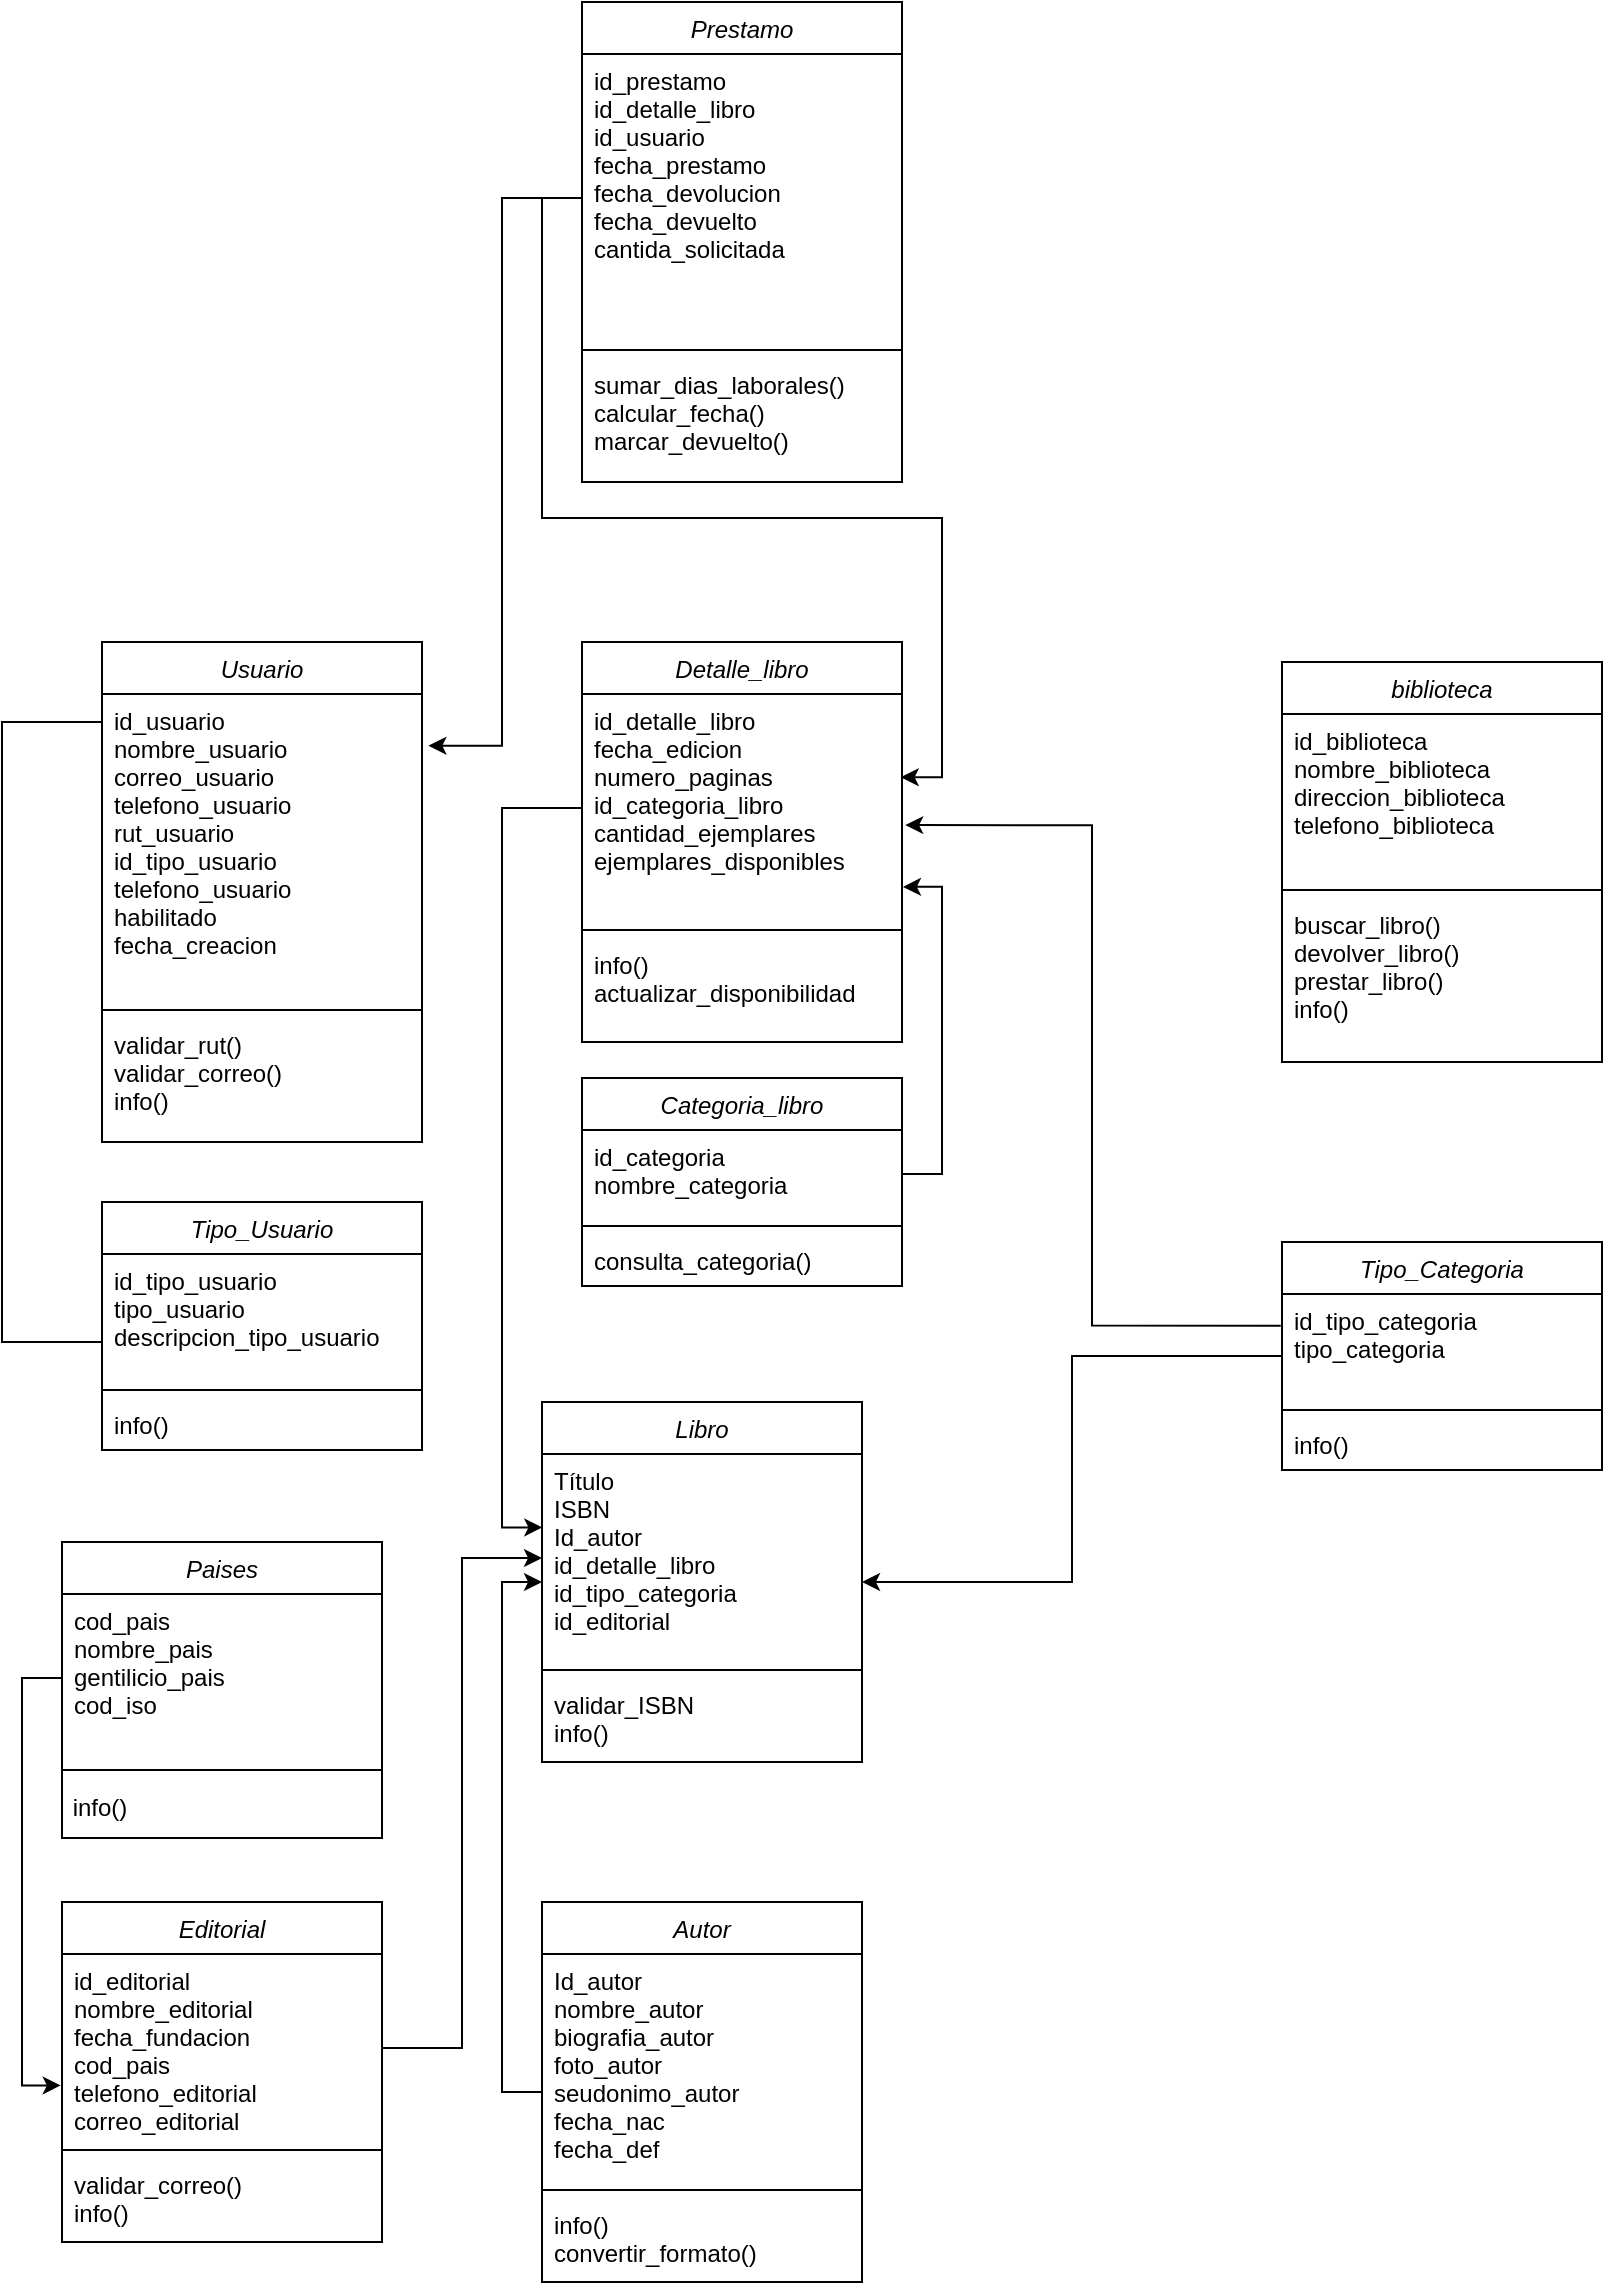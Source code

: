 <mxfile version="24.7.17">
  <diagram id="C5RBs43oDa-KdzZeNtuy" name="Page-1">
    <mxGraphModel dx="1497" dy="1826" grid="1" gridSize="10" guides="1" tooltips="1" connect="1" arrows="1" fold="1" page="1" pageScale="1" pageWidth="827" pageHeight="1169" math="0" shadow="0">
      <root>
        <mxCell id="WIyWlLk6GJQsqaUBKTNV-0" />
        <mxCell id="WIyWlLk6GJQsqaUBKTNV-1" parent="WIyWlLk6GJQsqaUBKTNV-0" />
        <mxCell id="2OrNK8mpPRDFsgGdynJt-57" style="edgeStyle=orthogonalEdgeStyle;rounded=0;orthogonalLoop=1;jettySize=auto;html=1;exitX=0;exitY=0.5;exitDx=0;exitDy=0;entryX=0;entryY=0.5;entryDx=0;entryDy=0;" edge="1" parent="WIyWlLk6GJQsqaUBKTNV-1" source="zkfFHV4jXpPFQw0GAbJ--0" target="2OrNK8mpPRDFsgGdynJt-16">
          <mxGeometry relative="1" as="geometry" />
        </mxCell>
        <mxCell id="zkfFHV4jXpPFQw0GAbJ--0" value="Autor" style="swimlane;fontStyle=2;align=center;verticalAlign=top;childLayout=stackLayout;horizontal=1;startSize=26;horizontalStack=0;resizeParent=1;resizeLast=0;collapsible=1;marginBottom=0;rounded=0;shadow=0;strokeWidth=1;" parent="WIyWlLk6GJQsqaUBKTNV-1" vertex="1">
          <mxGeometry x="270" y="670" width="160" height="190" as="geometry">
            <mxRectangle x="270" y="670" width="160" height="26" as="alternateBounds" />
          </mxGeometry>
        </mxCell>
        <mxCell id="zkfFHV4jXpPFQw0GAbJ--1" value="Id_autor&#xa;nombre_autor&#xa;biografia_autor&#xa;foto_autor&#xa;seudonimo_autor&#xa;fecha_nac&#xa;fecha_def" style="text;align=left;verticalAlign=top;spacingLeft=4;spacingRight=4;overflow=hidden;rotatable=0;points=[[0,0.5],[1,0.5]];portConstraint=eastwest;" parent="zkfFHV4jXpPFQw0GAbJ--0" vertex="1">
          <mxGeometry y="26" width="160" height="114" as="geometry" />
        </mxCell>
        <mxCell id="zkfFHV4jXpPFQw0GAbJ--4" value="" style="line;html=1;strokeWidth=1;align=left;verticalAlign=middle;spacingTop=-1;spacingLeft=3;spacingRight=3;rotatable=0;labelPosition=right;points=[];portConstraint=eastwest;" parent="zkfFHV4jXpPFQw0GAbJ--0" vertex="1">
          <mxGeometry y="140" width="160" height="8" as="geometry" />
        </mxCell>
        <mxCell id="zkfFHV4jXpPFQw0GAbJ--5" value="info()&#xa;convertir_formato()" style="text;align=left;verticalAlign=top;spacingLeft=4;spacingRight=4;overflow=hidden;rotatable=0;points=[[0,0.5],[1,0.5]];portConstraint=eastwest;" parent="zkfFHV4jXpPFQw0GAbJ--0" vertex="1">
          <mxGeometry y="148" width="160" height="42" as="geometry" />
        </mxCell>
        <mxCell id="2OrNK8mpPRDFsgGdynJt-0" value="biblioteca" style="swimlane;fontStyle=2;align=center;verticalAlign=top;childLayout=stackLayout;horizontal=1;startSize=26;horizontalStack=0;resizeParent=1;resizeLast=0;collapsible=1;marginBottom=0;rounded=0;shadow=0;strokeWidth=1;" vertex="1" parent="WIyWlLk6GJQsqaUBKTNV-1">
          <mxGeometry x="640" y="50" width="160" height="200" as="geometry">
            <mxRectangle x="620" y="500" width="160" height="26" as="alternateBounds" />
          </mxGeometry>
        </mxCell>
        <mxCell id="2OrNK8mpPRDFsgGdynJt-1" value="id_biblioteca&#xa;nombre_biblioteca&#xa;direccion_biblioteca&#xa;telefono_biblioteca" style="text;align=left;verticalAlign=top;spacingLeft=4;spacingRight=4;overflow=hidden;rotatable=0;points=[[0,0.5],[1,0.5]];portConstraint=eastwest;" vertex="1" parent="2OrNK8mpPRDFsgGdynJt-0">
          <mxGeometry y="26" width="160" height="84" as="geometry" />
        </mxCell>
        <mxCell id="2OrNK8mpPRDFsgGdynJt-2" value="" style="line;html=1;strokeWidth=1;align=left;verticalAlign=middle;spacingTop=-1;spacingLeft=3;spacingRight=3;rotatable=0;labelPosition=right;points=[];portConstraint=eastwest;" vertex="1" parent="2OrNK8mpPRDFsgGdynJt-0">
          <mxGeometry y="110" width="160" height="8" as="geometry" />
        </mxCell>
        <mxCell id="2OrNK8mpPRDFsgGdynJt-3" value="buscar_libro()&#xa;devolver_libro()&#xa;prestar_libro()&#xa;info()" style="text;align=left;verticalAlign=top;spacingLeft=4;spacingRight=4;overflow=hidden;rotatable=0;points=[[0,0.5],[1,0.5]];portConstraint=eastwest;" vertex="1" parent="2OrNK8mpPRDFsgGdynJt-0">
          <mxGeometry y="118" width="160" height="82" as="geometry" />
        </mxCell>
        <mxCell id="2OrNK8mpPRDFsgGdynJt-4" value="Categoria_libro" style="swimlane;fontStyle=2;align=center;verticalAlign=top;childLayout=stackLayout;horizontal=1;startSize=26;horizontalStack=0;resizeParent=1;resizeLast=0;collapsible=1;marginBottom=0;rounded=0;shadow=0;strokeWidth=1;" vertex="1" parent="WIyWlLk6GJQsqaUBKTNV-1">
          <mxGeometry x="290" y="258" width="160" height="104" as="geometry">
            <mxRectangle x="360" y="750" width="160" height="26" as="alternateBounds" />
          </mxGeometry>
        </mxCell>
        <mxCell id="2OrNK8mpPRDFsgGdynJt-5" value="id_categoria&#xa;nombre_categoria" style="text;align=left;verticalAlign=top;spacingLeft=4;spacingRight=4;overflow=hidden;rotatable=0;points=[[0,0.5],[1,0.5]];portConstraint=eastwest;" vertex="1" parent="2OrNK8mpPRDFsgGdynJt-4">
          <mxGeometry y="26" width="160" height="44" as="geometry" />
        </mxCell>
        <mxCell id="2OrNK8mpPRDFsgGdynJt-6" value="" style="line;html=1;strokeWidth=1;align=left;verticalAlign=middle;spacingTop=-1;spacingLeft=3;spacingRight=3;rotatable=0;labelPosition=right;points=[];portConstraint=eastwest;" vertex="1" parent="2OrNK8mpPRDFsgGdynJt-4">
          <mxGeometry y="70" width="160" height="8" as="geometry" />
        </mxCell>
        <mxCell id="2OrNK8mpPRDFsgGdynJt-7" value="consulta_categoria()" style="text;align=left;verticalAlign=top;spacingLeft=4;spacingRight=4;overflow=hidden;rotatable=0;points=[[0,0.5],[1,0.5]];portConstraint=eastwest;" vertex="1" parent="2OrNK8mpPRDFsgGdynJt-4">
          <mxGeometry y="78" width="160" height="26" as="geometry" />
        </mxCell>
        <mxCell id="2OrNK8mpPRDFsgGdynJt-8" value="Detalle_libro" style="swimlane;fontStyle=2;align=center;verticalAlign=top;childLayout=stackLayout;horizontal=1;startSize=26;horizontalStack=0;resizeParent=1;resizeLast=0;collapsible=1;marginBottom=0;rounded=0;shadow=0;strokeWidth=1;" vertex="1" parent="WIyWlLk6GJQsqaUBKTNV-1">
          <mxGeometry x="290" y="40" width="160" height="200" as="geometry">
            <mxRectangle x="300" y="18" width="160" height="26" as="alternateBounds" />
          </mxGeometry>
        </mxCell>
        <mxCell id="2OrNK8mpPRDFsgGdynJt-9" value="id_detalle_libro&#xa;fecha_edicion&#xa;numero_paginas&#xa;id_categoria_libro&#xa;cantidad_ejemplares&#xa;ejemplares_disponibles" style="text;align=left;verticalAlign=top;spacingLeft=4;spacingRight=4;overflow=hidden;rotatable=0;points=[[0,0.5],[1,0.5]];portConstraint=eastwest;" vertex="1" parent="2OrNK8mpPRDFsgGdynJt-8">
          <mxGeometry y="26" width="160" height="114" as="geometry" />
        </mxCell>
        <mxCell id="2OrNK8mpPRDFsgGdynJt-10" value="" style="line;html=1;strokeWidth=1;align=left;verticalAlign=middle;spacingTop=-1;spacingLeft=3;spacingRight=3;rotatable=0;labelPosition=right;points=[];portConstraint=eastwest;" vertex="1" parent="2OrNK8mpPRDFsgGdynJt-8">
          <mxGeometry y="140" width="160" height="8" as="geometry" />
        </mxCell>
        <mxCell id="2OrNK8mpPRDFsgGdynJt-11" value="info()&#xa;actualizar_disponibilidad" style="text;align=left;verticalAlign=top;spacingLeft=4;spacingRight=4;overflow=hidden;rotatable=0;points=[[0,0.5],[1,0.5]];portConstraint=eastwest;" vertex="1" parent="2OrNK8mpPRDFsgGdynJt-8">
          <mxGeometry y="148" width="160" height="42" as="geometry" />
        </mxCell>
        <mxCell id="2OrNK8mpPRDFsgGdynJt-12" value="Editorial" style="swimlane;fontStyle=2;align=center;verticalAlign=top;childLayout=stackLayout;horizontal=1;startSize=26;horizontalStack=0;resizeParent=1;resizeLast=0;collapsible=1;marginBottom=0;rounded=0;shadow=0;strokeWidth=1;" vertex="1" parent="WIyWlLk6GJQsqaUBKTNV-1">
          <mxGeometry x="30" y="670" width="160" height="170" as="geometry">
            <mxRectangle x="40" y="696" width="160" height="26" as="alternateBounds" />
          </mxGeometry>
        </mxCell>
        <mxCell id="2OrNK8mpPRDFsgGdynJt-13" value="id_editorial&#xa;nombre_editorial&#xa;fecha_fundacion&#xa;cod_pais&#xa;telefono_editorial&#xa;correo_editorial" style="text;align=left;verticalAlign=top;spacingLeft=4;spacingRight=4;overflow=hidden;rotatable=0;points=[[0,0.5],[1,0.5]];portConstraint=eastwest;" vertex="1" parent="2OrNK8mpPRDFsgGdynJt-12">
          <mxGeometry y="26" width="160" height="94" as="geometry" />
        </mxCell>
        <mxCell id="2OrNK8mpPRDFsgGdynJt-14" value="" style="line;html=1;strokeWidth=1;align=left;verticalAlign=middle;spacingTop=-1;spacingLeft=3;spacingRight=3;rotatable=0;labelPosition=right;points=[];portConstraint=eastwest;" vertex="1" parent="2OrNK8mpPRDFsgGdynJt-12">
          <mxGeometry y="120" width="160" height="8" as="geometry" />
        </mxCell>
        <mxCell id="2OrNK8mpPRDFsgGdynJt-15" value="validar_correo()&#xa;info()" style="text;align=left;verticalAlign=top;spacingLeft=4;spacingRight=4;overflow=hidden;rotatable=0;points=[[0,0.5],[1,0.5]];portConstraint=eastwest;" vertex="1" parent="2OrNK8mpPRDFsgGdynJt-12">
          <mxGeometry y="128" width="160" height="42" as="geometry" />
        </mxCell>
        <mxCell id="2OrNK8mpPRDFsgGdynJt-16" value="Libro" style="swimlane;fontStyle=2;align=center;verticalAlign=top;childLayout=stackLayout;horizontal=1;startSize=26;horizontalStack=0;resizeParent=1;resizeLast=0;collapsible=1;marginBottom=0;rounded=0;shadow=0;strokeWidth=1;" vertex="1" parent="WIyWlLk6GJQsqaUBKTNV-1">
          <mxGeometry x="270" y="420" width="160" height="180" as="geometry">
            <mxRectangle x="300" y="232" width="160" height="26" as="alternateBounds" />
          </mxGeometry>
        </mxCell>
        <mxCell id="2OrNK8mpPRDFsgGdynJt-17" value="Título&#xa;ISBN&#xa;Id_autor&#xa;id_detalle_libro&#xa;id_tipo_categoria&#xa;id_editorial" style="text;align=left;verticalAlign=top;spacingLeft=4;spacingRight=4;overflow=hidden;rotatable=0;points=[[0,0.5],[1,0.5]];portConstraint=eastwest;" vertex="1" parent="2OrNK8mpPRDFsgGdynJt-16">
          <mxGeometry y="26" width="160" height="104" as="geometry" />
        </mxCell>
        <mxCell id="2OrNK8mpPRDFsgGdynJt-18" value="" style="line;html=1;strokeWidth=1;align=left;verticalAlign=middle;spacingTop=-1;spacingLeft=3;spacingRight=3;rotatable=0;labelPosition=right;points=[];portConstraint=eastwest;" vertex="1" parent="2OrNK8mpPRDFsgGdynJt-16">
          <mxGeometry y="130" width="160" height="8" as="geometry" />
        </mxCell>
        <mxCell id="2OrNK8mpPRDFsgGdynJt-19" value="validar_ISBN&#xa;info()" style="text;align=left;verticalAlign=top;spacingLeft=4;spacingRight=4;overflow=hidden;rotatable=0;points=[[0,0.5],[1,0.5]];portConstraint=eastwest;" vertex="1" parent="2OrNK8mpPRDFsgGdynJt-16">
          <mxGeometry y="138" width="160" height="42" as="geometry" />
        </mxCell>
        <mxCell id="2OrNK8mpPRDFsgGdynJt-20" value="Paises" style="swimlane;fontStyle=2;align=center;verticalAlign=top;childLayout=stackLayout;horizontal=1;startSize=26;horizontalStack=0;resizeParent=1;resizeLast=0;collapsible=1;marginBottom=0;rounded=0;shadow=0;strokeWidth=1;" vertex="1" parent="WIyWlLk6GJQsqaUBKTNV-1">
          <mxGeometry x="30" y="490" width="160" height="148" as="geometry">
            <mxRectangle x="30" y="490" width="160" height="26" as="alternateBounds" />
          </mxGeometry>
        </mxCell>
        <mxCell id="2OrNK8mpPRDFsgGdynJt-21" value="cod_pais&#xa;nombre_pais&#xa;gentilicio_pais&#xa;cod_iso&#xa;" style="text;align=left;verticalAlign=top;spacingLeft=4;spacingRight=4;overflow=hidden;rotatable=0;points=[[0,0.5],[1,0.5]];portConstraint=eastwest;" vertex="1" parent="2OrNK8mpPRDFsgGdynJt-20">
          <mxGeometry y="26" width="160" height="84" as="geometry" />
        </mxCell>
        <mxCell id="2OrNK8mpPRDFsgGdynJt-22" value="" style="line;html=1;strokeWidth=1;align=left;verticalAlign=middle;spacingTop=-1;spacingLeft=3;spacingRight=3;rotatable=0;labelPosition=right;points=[];portConstraint=eastwest;" vertex="1" parent="2OrNK8mpPRDFsgGdynJt-20">
          <mxGeometry y="110" width="160" height="8" as="geometry" />
        </mxCell>
        <mxCell id="2OrNK8mpPRDFsgGdynJt-41" value="&amp;nbsp;info()" style="text;html=1;align=left;verticalAlign=middle;resizable=0;points=[];autosize=1;strokeColor=none;fillColor=none;" vertex="1" parent="2OrNK8mpPRDFsgGdynJt-20">
          <mxGeometry y="118" width="160" height="30" as="geometry" />
        </mxCell>
        <mxCell id="2OrNK8mpPRDFsgGdynJt-24" value="Prestamo" style="swimlane;fontStyle=2;align=center;verticalAlign=top;childLayout=stackLayout;horizontal=1;startSize=26;horizontalStack=0;resizeParent=1;resizeLast=0;collapsible=1;marginBottom=0;rounded=0;shadow=0;strokeWidth=1;" vertex="1" parent="WIyWlLk6GJQsqaUBKTNV-1">
          <mxGeometry x="290" y="-280" width="160" height="240" as="geometry">
            <mxRectangle x="880" y="146" width="160" height="26" as="alternateBounds" />
          </mxGeometry>
        </mxCell>
        <mxCell id="2OrNK8mpPRDFsgGdynJt-25" value="id_prestamo&#xa;id_detalle_libro&#xa;id_usuario&#xa;fecha_prestamo&#xa;fecha_devolucion&#xa;fecha_devuelto&#xa;cantida_solicitada" style="text;align=left;verticalAlign=top;spacingLeft=4;spacingRight=4;overflow=hidden;rotatable=0;points=[[0,0.5],[1,0.5]];portConstraint=eastwest;" vertex="1" parent="2OrNK8mpPRDFsgGdynJt-24">
          <mxGeometry y="26" width="160" height="144" as="geometry" />
        </mxCell>
        <mxCell id="2OrNK8mpPRDFsgGdynJt-26" value="" style="line;html=1;strokeWidth=1;align=left;verticalAlign=middle;spacingTop=-1;spacingLeft=3;spacingRight=3;rotatable=0;labelPosition=right;points=[];portConstraint=eastwest;" vertex="1" parent="2OrNK8mpPRDFsgGdynJt-24">
          <mxGeometry y="170" width="160" height="8" as="geometry" />
        </mxCell>
        <mxCell id="2OrNK8mpPRDFsgGdynJt-27" value="sumar_dias_laborales()&#xa;calcular_fecha()&#xa;marcar_devuelto()" style="text;align=left;verticalAlign=top;spacingLeft=4;spacingRight=4;overflow=hidden;rotatable=0;points=[[0,0.5],[1,0.5]];portConstraint=eastwest;" vertex="1" parent="2OrNK8mpPRDFsgGdynJt-24">
          <mxGeometry y="178" width="160" height="62" as="geometry" />
        </mxCell>
        <mxCell id="2OrNK8mpPRDFsgGdynJt-58" style="edgeStyle=orthogonalEdgeStyle;rounded=0;orthogonalLoop=1;jettySize=auto;html=1;exitX=0;exitY=0.5;exitDx=0;exitDy=0;entryX=1;entryY=0.5;entryDx=0;entryDy=0;" edge="1" parent="WIyWlLk6GJQsqaUBKTNV-1" source="2OrNK8mpPRDFsgGdynJt-28" target="2OrNK8mpPRDFsgGdynJt-16">
          <mxGeometry relative="1" as="geometry" />
        </mxCell>
        <mxCell id="2OrNK8mpPRDFsgGdynJt-28" value="Tipo_Categoria" style="swimlane;fontStyle=2;align=center;verticalAlign=top;childLayout=stackLayout;horizontal=1;startSize=26;horizontalStack=0;resizeParent=1;resizeLast=0;collapsible=1;marginBottom=0;rounded=0;shadow=0;strokeWidth=1;" vertex="1" parent="WIyWlLk6GJQsqaUBKTNV-1">
          <mxGeometry x="640" y="340" width="160" height="114" as="geometry">
            <mxRectangle x="710" y="340" width="160" height="26" as="alternateBounds" />
          </mxGeometry>
        </mxCell>
        <mxCell id="2OrNK8mpPRDFsgGdynJt-29" value="id_tipo_categoria&#xa;tipo_categoria" style="text;align=left;verticalAlign=top;spacingLeft=4;spacingRight=4;overflow=hidden;rotatable=0;points=[[0,0.5],[1,0.5]];portConstraint=eastwest;" vertex="1" parent="2OrNK8mpPRDFsgGdynJt-28">
          <mxGeometry y="26" width="160" height="54" as="geometry" />
        </mxCell>
        <mxCell id="2OrNK8mpPRDFsgGdynJt-30" value="" style="line;html=1;strokeWidth=1;align=left;verticalAlign=middle;spacingTop=-1;spacingLeft=3;spacingRight=3;rotatable=0;labelPosition=right;points=[];portConstraint=eastwest;" vertex="1" parent="2OrNK8mpPRDFsgGdynJt-28">
          <mxGeometry y="80" width="160" height="8" as="geometry" />
        </mxCell>
        <mxCell id="2OrNK8mpPRDFsgGdynJt-31" value="info()" style="text;align=left;verticalAlign=top;spacingLeft=4;spacingRight=4;overflow=hidden;rotatable=0;points=[[0,0.5],[1,0.5]];portConstraint=eastwest;" vertex="1" parent="2OrNK8mpPRDFsgGdynJt-28">
          <mxGeometry y="88" width="160" height="26" as="geometry" />
        </mxCell>
        <mxCell id="2OrNK8mpPRDFsgGdynJt-32" value="Tipo_Usuario" style="swimlane;fontStyle=2;align=center;verticalAlign=top;childLayout=stackLayout;horizontal=1;startSize=26;horizontalStack=0;resizeParent=1;resizeLast=0;collapsible=1;marginBottom=0;rounded=0;shadow=0;strokeWidth=1;" vertex="1" parent="WIyWlLk6GJQsqaUBKTNV-1">
          <mxGeometry x="50" y="320" width="160" height="124" as="geometry">
            <mxRectangle x="50" y="320" width="160" height="26" as="alternateBounds" />
          </mxGeometry>
        </mxCell>
        <mxCell id="2OrNK8mpPRDFsgGdynJt-33" value="id_tipo_usuario&#xa;tipo_usuario&#xa;descripcion_tipo_usuario" style="text;align=left;verticalAlign=top;spacingLeft=4;spacingRight=4;overflow=hidden;rotatable=0;points=[[0,0.5],[1,0.5]];portConstraint=eastwest;" vertex="1" parent="2OrNK8mpPRDFsgGdynJt-32">
          <mxGeometry y="26" width="160" height="64" as="geometry" />
        </mxCell>
        <mxCell id="2OrNK8mpPRDFsgGdynJt-34" value="" style="line;html=1;strokeWidth=1;align=left;verticalAlign=middle;spacingTop=-1;spacingLeft=3;spacingRight=3;rotatable=0;labelPosition=right;points=[];portConstraint=eastwest;" vertex="1" parent="2OrNK8mpPRDFsgGdynJt-32">
          <mxGeometry y="90" width="160" height="8" as="geometry" />
        </mxCell>
        <mxCell id="2OrNK8mpPRDFsgGdynJt-35" value="info()" style="text;align=left;verticalAlign=top;spacingLeft=4;spacingRight=4;overflow=hidden;rotatable=0;points=[[0,0.5],[1,0.5]];portConstraint=eastwest;" vertex="1" parent="2OrNK8mpPRDFsgGdynJt-32">
          <mxGeometry y="98" width="160" height="26" as="geometry" />
        </mxCell>
        <mxCell id="2OrNK8mpPRDFsgGdynJt-36" value="Usuario" style="swimlane;fontStyle=2;align=center;verticalAlign=top;childLayout=stackLayout;horizontal=1;startSize=26;horizontalStack=0;resizeParent=1;resizeLast=0;collapsible=1;marginBottom=0;rounded=0;shadow=0;strokeWidth=1;" vertex="1" parent="WIyWlLk6GJQsqaUBKTNV-1">
          <mxGeometry x="50" y="40" width="160" height="250" as="geometry">
            <mxRectangle x="90" y="10" width="160" height="26" as="alternateBounds" />
          </mxGeometry>
        </mxCell>
        <mxCell id="2OrNK8mpPRDFsgGdynJt-37" value="id_usuario&#xa;nombre_usuario&#xa;correo_usuario&#xa;telefono_usuario&#xa;rut_usuario&#xa;id_tipo_usuario&#xa;telefono_usuario&#xa;habilitado&#xa;fecha_creacion&#xa;" style="text;align=left;verticalAlign=top;spacingLeft=4;spacingRight=4;overflow=hidden;rotatable=0;points=[[0,0.5],[1,0.5]];portConstraint=eastwest;" vertex="1" parent="2OrNK8mpPRDFsgGdynJt-36">
          <mxGeometry y="26" width="160" height="154" as="geometry" />
        </mxCell>
        <mxCell id="2OrNK8mpPRDFsgGdynJt-38" value="" style="line;html=1;strokeWidth=1;align=left;verticalAlign=middle;spacingTop=-1;spacingLeft=3;spacingRight=3;rotatable=0;labelPosition=right;points=[];portConstraint=eastwest;" vertex="1" parent="2OrNK8mpPRDFsgGdynJt-36">
          <mxGeometry y="180" width="160" height="8" as="geometry" />
        </mxCell>
        <mxCell id="2OrNK8mpPRDFsgGdynJt-39" value="validar_rut()&#xa;validar_correo()&#xa;info()" style="text;align=left;verticalAlign=top;spacingLeft=4;spacingRight=4;overflow=hidden;rotatable=0;points=[[0,0.5],[1,0.5]];portConstraint=eastwest;" vertex="1" parent="2OrNK8mpPRDFsgGdynJt-36">
          <mxGeometry y="188" width="160" height="62" as="geometry" />
        </mxCell>
        <mxCell id="2OrNK8mpPRDFsgGdynJt-47" value="" style="endArrow=none;html=1;rounded=0;" edge="1" parent="WIyWlLk6GJQsqaUBKTNV-1">
          <mxGeometry width="50" height="50" relative="1" as="geometry">
            <mxPoint x="50" y="390" as="sourcePoint" />
            <mxPoint x="50" y="80" as="targetPoint" />
            <Array as="points">
              <mxPoint y="390" />
              <mxPoint y="240" />
              <mxPoint y="80" />
            </Array>
          </mxGeometry>
        </mxCell>
        <mxCell id="2OrNK8mpPRDFsgGdynJt-54" style="edgeStyle=orthogonalEdgeStyle;rounded=0;orthogonalLoop=1;jettySize=auto;html=1;exitX=0;exitY=0.5;exitDx=0;exitDy=0;entryX=0.996;entryY=0.365;entryDx=0;entryDy=0;entryPerimeter=0;" edge="1" parent="WIyWlLk6GJQsqaUBKTNV-1" source="2OrNK8mpPRDFsgGdynJt-25" target="2OrNK8mpPRDFsgGdynJt-9">
          <mxGeometry relative="1" as="geometry" />
        </mxCell>
        <mxCell id="2OrNK8mpPRDFsgGdynJt-55" style="edgeStyle=orthogonalEdgeStyle;rounded=0;orthogonalLoop=1;jettySize=auto;html=1;exitX=-0.004;exitY=0.293;exitDx=0;exitDy=0;exitPerimeter=0;entryX=1.01;entryY=0.575;entryDx=0;entryDy=0;entryPerimeter=0;" edge="1" parent="WIyWlLk6GJQsqaUBKTNV-1" source="2OrNK8mpPRDFsgGdynJt-29" target="2OrNK8mpPRDFsgGdynJt-9">
          <mxGeometry relative="1" as="geometry">
            <mxPoint x="510" y="170" as="targetPoint" />
          </mxGeometry>
        </mxCell>
        <mxCell id="2OrNK8mpPRDFsgGdynJt-56" style="edgeStyle=orthogonalEdgeStyle;rounded=0;orthogonalLoop=1;jettySize=auto;html=1;entryX=-0.004;entryY=0.699;entryDx=0;entryDy=0;entryPerimeter=0;" edge="1" parent="WIyWlLk6GJQsqaUBKTNV-1" source="2OrNK8mpPRDFsgGdynJt-21" target="2OrNK8mpPRDFsgGdynJt-13">
          <mxGeometry relative="1" as="geometry" />
        </mxCell>
        <mxCell id="2OrNK8mpPRDFsgGdynJt-59" style="edgeStyle=orthogonalEdgeStyle;rounded=0;orthogonalLoop=1;jettySize=auto;html=1;exitX=0;exitY=0.5;exitDx=0;exitDy=0;entryX=0.001;entryY=0.353;entryDx=0;entryDy=0;entryPerimeter=0;" edge="1" parent="WIyWlLk6GJQsqaUBKTNV-1" source="2OrNK8mpPRDFsgGdynJt-9" target="2OrNK8mpPRDFsgGdynJt-17">
          <mxGeometry relative="1" as="geometry" />
        </mxCell>
        <mxCell id="2OrNK8mpPRDFsgGdynJt-61" style="edgeStyle=orthogonalEdgeStyle;rounded=0;orthogonalLoop=1;jettySize=auto;html=1;exitX=1;exitY=0.5;exitDx=0;exitDy=0;entryX=1.003;entryY=0.846;entryDx=0;entryDy=0;entryPerimeter=0;" edge="1" parent="WIyWlLk6GJQsqaUBKTNV-1" source="2OrNK8mpPRDFsgGdynJt-5" target="2OrNK8mpPRDFsgGdynJt-9">
          <mxGeometry relative="1" as="geometry" />
        </mxCell>
        <mxCell id="2OrNK8mpPRDFsgGdynJt-62" style="edgeStyle=orthogonalEdgeStyle;rounded=0;orthogonalLoop=1;jettySize=auto;html=1;entryX=0;entryY=0.5;entryDx=0;entryDy=0;" edge="1" parent="WIyWlLk6GJQsqaUBKTNV-1" source="2OrNK8mpPRDFsgGdynJt-13" target="2OrNK8mpPRDFsgGdynJt-17">
          <mxGeometry relative="1" as="geometry" />
        </mxCell>
        <mxCell id="2OrNK8mpPRDFsgGdynJt-64" style="edgeStyle=orthogonalEdgeStyle;rounded=0;orthogonalLoop=1;jettySize=auto;html=1;entryX=1.02;entryY=0.168;entryDx=0;entryDy=0;entryPerimeter=0;" edge="1" parent="WIyWlLk6GJQsqaUBKTNV-1" source="2OrNK8mpPRDFsgGdynJt-25" target="2OrNK8mpPRDFsgGdynJt-37">
          <mxGeometry relative="1" as="geometry" />
        </mxCell>
      </root>
    </mxGraphModel>
  </diagram>
</mxfile>
